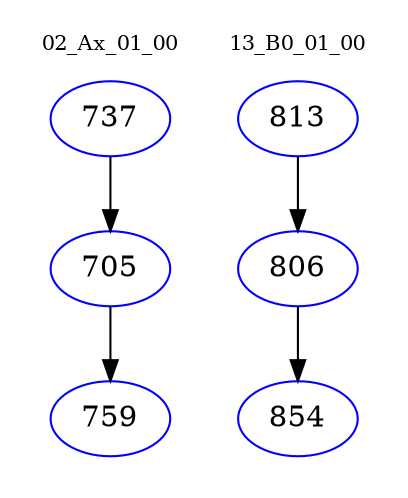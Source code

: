 digraph{
subgraph cluster_0 {
color = white
label = "02_Ax_01_00";
fontsize=10;
T0_737 [label="737", color="blue"]
T0_737 -> T0_705 [color="black"]
T0_705 [label="705", color="blue"]
T0_705 -> T0_759 [color="black"]
T0_759 [label="759", color="blue"]
}
subgraph cluster_1 {
color = white
label = "13_B0_01_00";
fontsize=10;
T1_813 [label="813", color="blue"]
T1_813 -> T1_806 [color="black"]
T1_806 [label="806", color="blue"]
T1_806 -> T1_854 [color="black"]
T1_854 [label="854", color="blue"]
}
}
